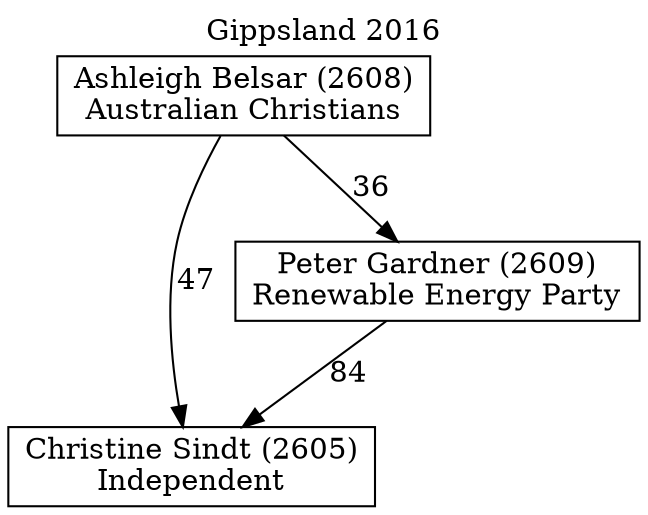 // House preference flow
digraph "Christine Sindt (2605)_Gippsland_2016" {
	graph [label="Gippsland 2016" labelloc=t mclimit=10]
	node [shape=box]
	"Ashleigh Belsar (2608)" [label="Ashleigh Belsar (2608)
Australian Christians"]
	"Christine Sindt (2605)" [label="Christine Sindt (2605)
Independent"]
	"Peter Gardner (2609)" [label="Peter Gardner (2609)
Renewable Energy Party"]
	"Ashleigh Belsar (2608)" -> "Christine Sindt (2605)" [label=47]
	"Ashleigh Belsar (2608)" -> "Peter Gardner (2609)" [label=36]
	"Peter Gardner (2609)" -> "Christine Sindt (2605)" [label=84]
}
